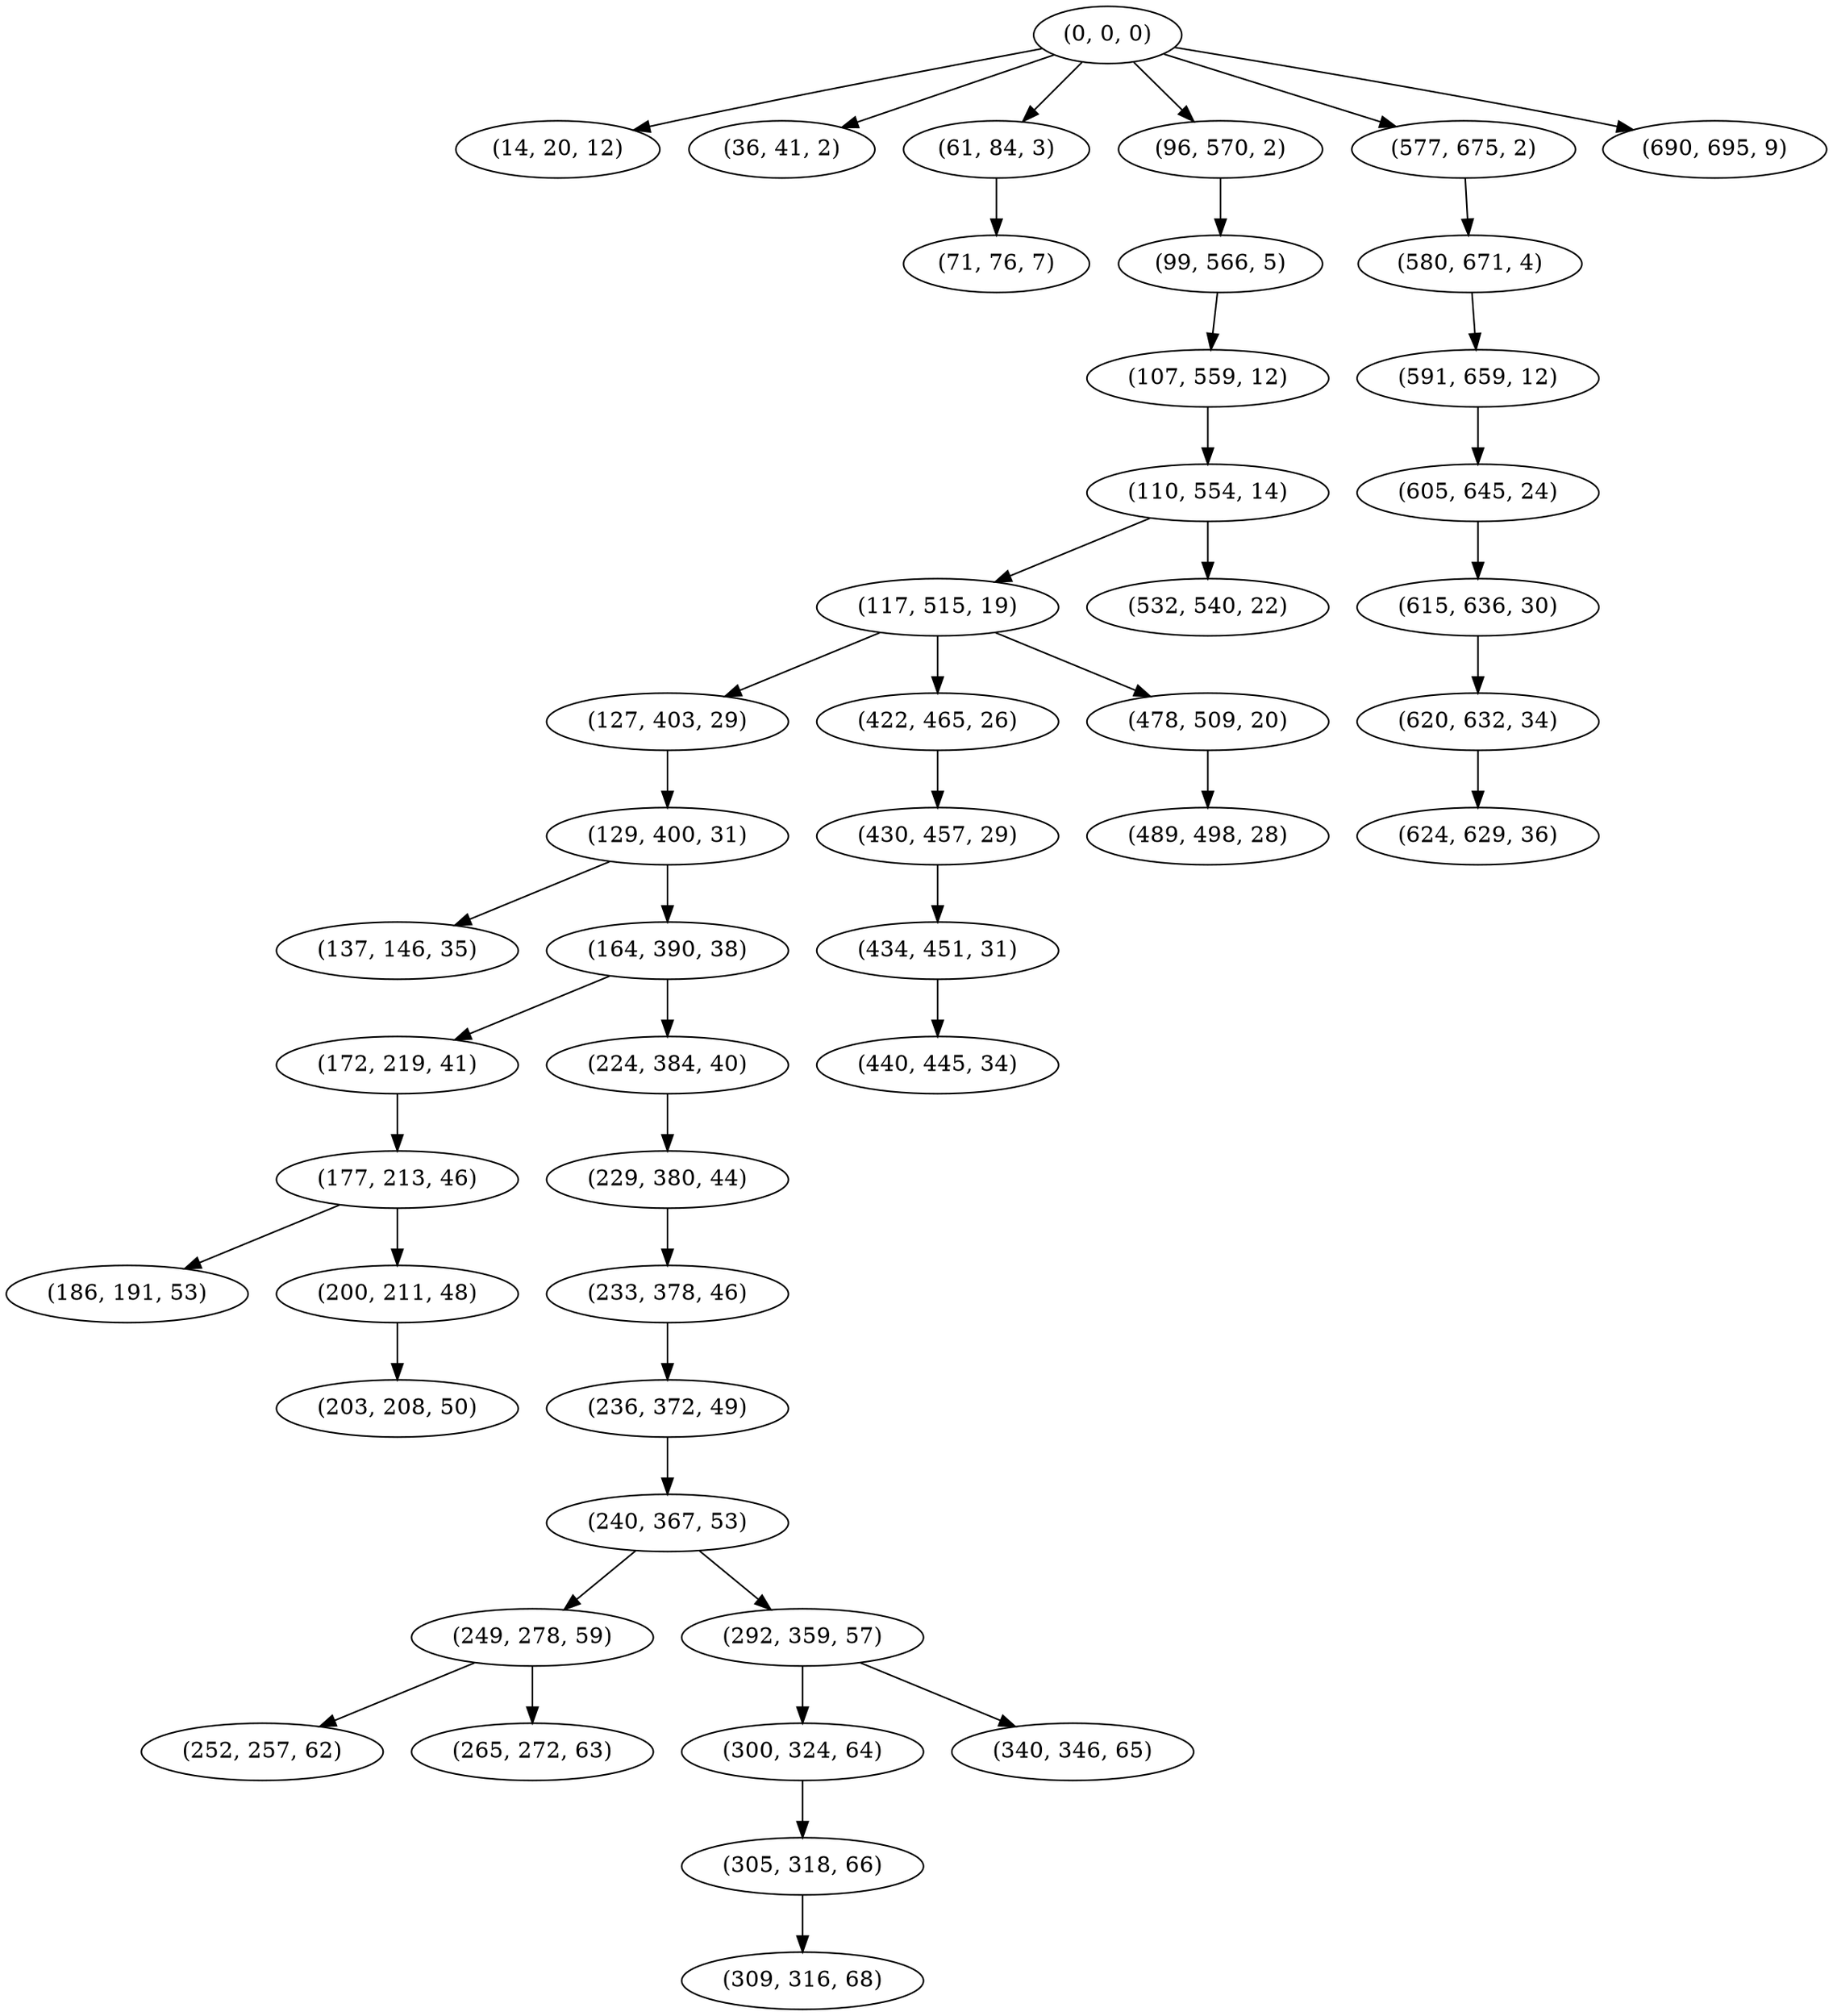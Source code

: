 digraph tree {
    "(0, 0, 0)";
    "(14, 20, 12)";
    "(36, 41, 2)";
    "(61, 84, 3)";
    "(71, 76, 7)";
    "(96, 570, 2)";
    "(99, 566, 5)";
    "(107, 559, 12)";
    "(110, 554, 14)";
    "(117, 515, 19)";
    "(127, 403, 29)";
    "(129, 400, 31)";
    "(137, 146, 35)";
    "(164, 390, 38)";
    "(172, 219, 41)";
    "(177, 213, 46)";
    "(186, 191, 53)";
    "(200, 211, 48)";
    "(203, 208, 50)";
    "(224, 384, 40)";
    "(229, 380, 44)";
    "(233, 378, 46)";
    "(236, 372, 49)";
    "(240, 367, 53)";
    "(249, 278, 59)";
    "(252, 257, 62)";
    "(265, 272, 63)";
    "(292, 359, 57)";
    "(300, 324, 64)";
    "(305, 318, 66)";
    "(309, 316, 68)";
    "(340, 346, 65)";
    "(422, 465, 26)";
    "(430, 457, 29)";
    "(434, 451, 31)";
    "(440, 445, 34)";
    "(478, 509, 20)";
    "(489, 498, 28)";
    "(532, 540, 22)";
    "(577, 675, 2)";
    "(580, 671, 4)";
    "(591, 659, 12)";
    "(605, 645, 24)";
    "(615, 636, 30)";
    "(620, 632, 34)";
    "(624, 629, 36)";
    "(690, 695, 9)";
    "(0, 0, 0)" -> "(14, 20, 12)";
    "(0, 0, 0)" -> "(36, 41, 2)";
    "(0, 0, 0)" -> "(61, 84, 3)";
    "(0, 0, 0)" -> "(96, 570, 2)";
    "(0, 0, 0)" -> "(577, 675, 2)";
    "(0, 0, 0)" -> "(690, 695, 9)";
    "(61, 84, 3)" -> "(71, 76, 7)";
    "(96, 570, 2)" -> "(99, 566, 5)";
    "(99, 566, 5)" -> "(107, 559, 12)";
    "(107, 559, 12)" -> "(110, 554, 14)";
    "(110, 554, 14)" -> "(117, 515, 19)";
    "(110, 554, 14)" -> "(532, 540, 22)";
    "(117, 515, 19)" -> "(127, 403, 29)";
    "(117, 515, 19)" -> "(422, 465, 26)";
    "(117, 515, 19)" -> "(478, 509, 20)";
    "(127, 403, 29)" -> "(129, 400, 31)";
    "(129, 400, 31)" -> "(137, 146, 35)";
    "(129, 400, 31)" -> "(164, 390, 38)";
    "(164, 390, 38)" -> "(172, 219, 41)";
    "(164, 390, 38)" -> "(224, 384, 40)";
    "(172, 219, 41)" -> "(177, 213, 46)";
    "(177, 213, 46)" -> "(186, 191, 53)";
    "(177, 213, 46)" -> "(200, 211, 48)";
    "(200, 211, 48)" -> "(203, 208, 50)";
    "(224, 384, 40)" -> "(229, 380, 44)";
    "(229, 380, 44)" -> "(233, 378, 46)";
    "(233, 378, 46)" -> "(236, 372, 49)";
    "(236, 372, 49)" -> "(240, 367, 53)";
    "(240, 367, 53)" -> "(249, 278, 59)";
    "(240, 367, 53)" -> "(292, 359, 57)";
    "(249, 278, 59)" -> "(252, 257, 62)";
    "(249, 278, 59)" -> "(265, 272, 63)";
    "(292, 359, 57)" -> "(300, 324, 64)";
    "(292, 359, 57)" -> "(340, 346, 65)";
    "(300, 324, 64)" -> "(305, 318, 66)";
    "(305, 318, 66)" -> "(309, 316, 68)";
    "(422, 465, 26)" -> "(430, 457, 29)";
    "(430, 457, 29)" -> "(434, 451, 31)";
    "(434, 451, 31)" -> "(440, 445, 34)";
    "(478, 509, 20)" -> "(489, 498, 28)";
    "(577, 675, 2)" -> "(580, 671, 4)";
    "(580, 671, 4)" -> "(591, 659, 12)";
    "(591, 659, 12)" -> "(605, 645, 24)";
    "(605, 645, 24)" -> "(615, 636, 30)";
    "(615, 636, 30)" -> "(620, 632, 34)";
    "(620, 632, 34)" -> "(624, 629, 36)";
}
